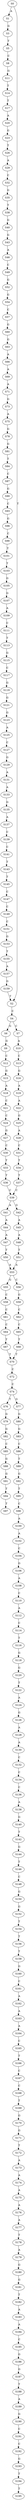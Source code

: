 strict digraph  {
	S0 -> S1 [ label = A ];
	S0 -> S2 [ label = T ];
	S1 -> S3 [ label = G ];
	S2 -> S4 [ label = C ];
	S3 -> S5 [ label = T ];
	S4 -> S6 [ label = G ];
	S4 -> S7 [ label = C ];
	S5 -> S8 [ label = C ];
	S6 -> S9 [ label = G ];
	S7 -> S10 [ label = A ];
	S8 -> S11 [ label = G ];
	S9 -> S12 [ label = C ];
	S10 -> S13 [ label = C ];
	S11 -> S14 [ label = T ];
	S12 -> S15 [ label = G ];
	S13 -> S16 [ label = G ];
	S14 -> S17 [ label = T ];
	S15 -> S18 [ label = A ];
	S16 -> S19 [ label = A ];
	S17 -> S20 [ label = A ];
	S18 -> S21 [ label = C ];
	S19 -> S22 [ label = A ];
	S20 -> S23 [ label = G ];
	S21 -> S24 [ label = C ];
	S22 -> S25 [ label = G ];
	S23 -> S26 [ label = T ];
	S24 -> S27 [ label = G ];
	S25 -> S28 [ label = A ];
	S26 -> S29 [ label = A ];
	S27 -> S30 [ label = C ];
	S28 -> S31 [ label = C ];
	S29 -> S32 [ label = C ];
	S30 -> S33 [ label = T ];
	S31 -> S34 [ label = T ];
	S32 -> S35 [ label = G ];
	S33 -> S36 [ label = T ];
	S34 -> S37 [ label = T ];
	S35 -> S38 [ label = T ];
	S36 -> S39 [ label = C ];
	S37 -> S39 [ label = C ];
	S38 -> S40 [ label = G ];
	S39 -> S41 [ label = A ];
	S39 -> S42 [ label = G ];
	S40 -> S43 [ label = G ];
	S41 -> S44 [ label = A ];
	S42 -> S45 [ label = A ];
	S43 -> S46 [ label = A ];
	S44 -> S47 [ label = A ];
	S45 -> S48 [ label = A ];
	S46 -> S49 [ label = C ];
	S47 -> S50 [ label = T ];
	S48 -> S51 [ label = T ];
	S49 -> S52 [ label = G ];
	S50 -> S53 [ label = A ];
	S51 -> S53 [ label = A ];
	S52 -> S54 [ label = G ];
	S53 -> S55 [ label = G ];
	S53 -> S56 [ label = C ];
	S54 -> S57 [ label = C ];
	S55 -> S58 [ label = C ];
	S56 -> S59 [ label = G ];
	S57 -> S60 [ label = G ];
	S58 -> S61 [ label = C ];
	S59 -> S62 [ label = C ];
	S60 -> S63 [ label = G ];
	S61 -> S64 [ label = C ];
	S62 -> S65 [ label = C ];
	S63 -> S66 [ label = A ];
	S64 -> S67 [ label = T ];
	S65 -> S68 [ label = T ];
	S66 -> S69 [ label = A ];
	S67 -> S70 [ label = T ];
	S68 -> S70 [ label = T ];
	S69 -> S71 [ label = A ];
	S70 -> S72 [ label = C ];
	S71 -> S73 [ label = G ];
	S72 -> S74 [ label = C ];
	S73 -> S75 [ label = A ];
	S74 -> S76 [ label = T ];
	S74 -> S77 [ label = G ];
	S75 -> S78 [ label = G ];
	S76 -> S79 [ label = G ];
	S77 -> S80 [ label = G ];
	S78 -> S81 [ label = G ];
	S79 -> S82 [ label = G ];
	S80 -> S83 [ label = G ];
	S81 -> S84 [ label = T ];
	S82 -> S85 [ label = C ];
	S83 -> S86 [ label = C ];
	S84 -> S87 [ label = C ];
	S85 -> S88 [ label = G ];
	S86 -> S89 [ label = T ];
	S87 -> S90 [ label = G ];
	S88 -> S91 [ label = G ];
	S89 -> S92 [ label = G ];
	S90 -> S93 [ label = C ];
	S91 -> S94 [ label = T ];
	S92 -> S95 [ label = T ];
	S93 -> S96 [ label = G ];
	S94 -> S97 [ label = T ];
	S95 -> S98 [ label = C ];
	S96 -> S99 [ label = C ];
	S98 -> S100 [ label = A ];
	S99 -> S101 [ label = T ];
	S100 -> S102 [ label = A ];
	S101 -> S103 [ label = T ];
	S102 -> S104 [ label = C ];
	S103 -> S105 [ label = G ];
	S104 -> S106 [ label = G ];
	S105 -> S107 [ label = G ];
	S106 -> S108 [ label = A ];
	S107 -> S109 [ label = A ];
	S108 -> S110 [ label = C ];
	S109 -> S111 [ label = C ];
	S110 -> S112 [ label = A ];
	S111 -> S113 [ label = T ];
	S112 -> S114 [ label = C ];
	S113 -> S115 [ label = G ];
	S114 -> S116 [ label = T ];
	S115 -> S117 [ label = C ];
	S116 -> S118 [ label = G ];
	S117 -> S119 [ label = G ];
	S118 -> S120 [ label = G ];
	S119 -> S121 [ label = G ];
	S120 -> S122 [ label = T ];
	S121 -> S123 [ label = G ];
	S122 -> S124 [ label = A ];
	S123 -> S125 [ label = A ];
	S124 -> S126 [ label = G ];
	S125 -> S127 [ label = C ];
	S126 -> S128 [ label = A ];
	S127 -> S129 [ label = G ];
	S128 -> S130 [ label = A ];
	S129 -> S131 [ label = A ];
	S130 -> S132 [ label = C ];
	S131 -> S133 [ label = A ];
	S132 -> S134 [ label = C ];
	S133 -> S135 [ label = G ];
	S134 -> S136 [ label = C ];
	S135 -> S137 [ label = A ];
	S136 -> S138 [ label = A ];
	S137 -> S139 [ label = C ];
	S138 -> S140 [ label = G ];
	S139 -> S141 [ label = C ];
	S140 -> S142 [ label = T ];
	S141 -> S143 [ label = T ];
	S142 -> S144 [ label = G ];
	S143 -> S145 [ label = T ];
	S144 -> S146 [ label = T ];
	S145 -> S147 [ label = C ];
	S146 -> S148 [ label = C ];
	S147 -> S149 [ label = C ];
	S148 -> S150 [ label = G ];
	S149 -> S151 [ label = C ];
	S150 -> S152 [ label = G ];
	S151 -> S153 [ label = G ];
	S152 -> S154 [ label = T ];
	S153 -> S155 [ label = T ];
	S154 -> S156 [ label = T ];
	S155 -> S157 [ label = A ];
	S156 -> S158 [ label = T ];
	S157 -> S159 [ label = G ];
	S158 -> S160 [ label = G ];
	S159 -> S2 [ label = T ];
	S160 -> S161 [ label = C ];
	S161 -> S162 [ label = A ];
	S162 -> S163 [ label = A ];
	S163 -> S164 [ label = A ];
	S164 -> S165 [ label = C ];
	S165 -> S166 [ label = T ];
	S166 -> S167 [ label = C ];
	S167 -> S168 [ label = C ];
	S168 -> S169 [ label = T ];
	S169 -> S170 [ label = G ];
	S170 -> S171 [ label = G ];
	S171 -> S172 [ label = T ];
	S172 -> S173 [ label = A ];
	S173 -> S174 [ label = A ];
	S174 -> S175 [ label = A ];
	S175 -> S176 [ label = A ];
	S176 -> S177 [ label = A ];
	S177 -> S178 [ label = T ];
	S178 -> S179 [ label = A ];
	S179 -> S180 [ label = G ];
	S180 -> S181 [ label = G ];
	S181 -> S182 [ label = T ];
	S182 -> S183 [ label = A ];
	S183 -> S184 [ label = A ];
	S184 -> S185 [ label = C ];
	S185 -> S186 [ label = G ];
	S186 -> S187 [ label = G ];
	S187 -> S188 [ label = T ];
	S188 -> S189 [ label = A ];
	S189 -> S190 [ label = G ];
	S190 -> S191 [ label = C ];
	S191 -> S192 [ label = C ];
	S192 -> S193 [ label = G ];
	S193 -> S194 [ label = T ];
	S194 -> S195 [ label = T ];
}
